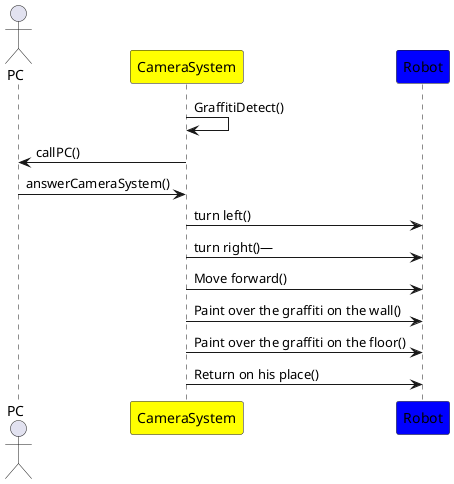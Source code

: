 @startuml
actor PC
participant CameraSystem #Yellow
participant Robot #Blue
CameraSystem -> CameraSystem : GraffitiDetect()
CameraSystem -> PC : callPC()
PC -> CameraSystem : answerCameraSystem()
CameraSystem -> Robot: turn left()
CameraSystem -> Robot: turn right()—
CameraSystem -> Robot: Move forward()
CameraSystem -> Robot: Paint over the graffiti on the wall()
CameraSystem -> Robot: Paint over the graffiti on the floor()
CameraSystem -> Robot: Return on his place()
@enduml

